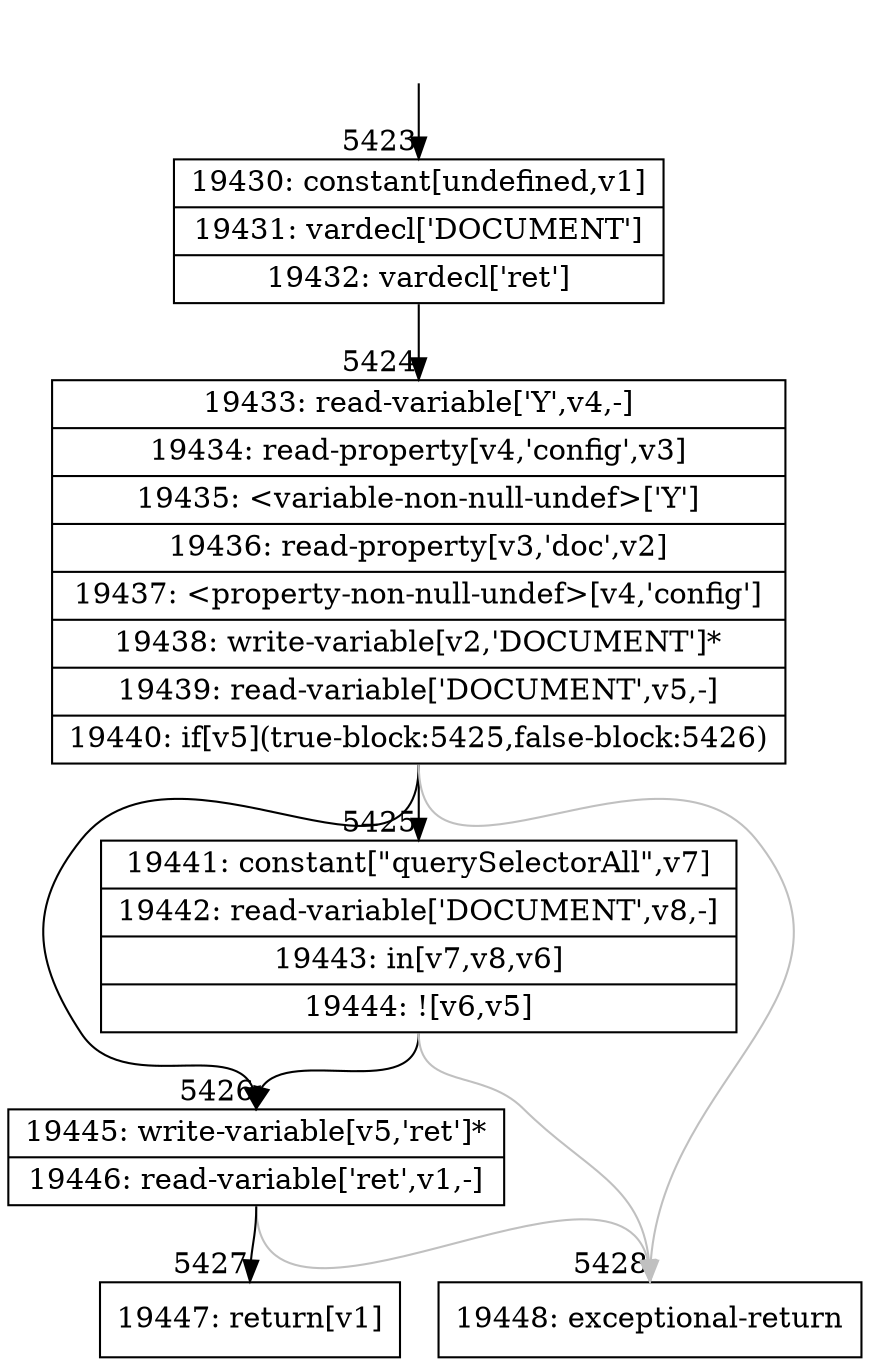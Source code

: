 digraph {
rankdir="TD"
BB_entry259[shape=none,label=""];
BB_entry259 -> BB5423 [tailport=s, headport=n, headlabel="    5423"]
BB5423 [shape=record label="{19430: constant[undefined,v1]|19431: vardecl['DOCUMENT']|19432: vardecl['ret']}" ] 
BB5423 -> BB5424 [tailport=s, headport=n, headlabel="      5424"]
BB5424 [shape=record label="{19433: read-variable['Y',v4,-]|19434: read-property[v4,'config',v3]|19435: \<variable-non-null-undef\>['Y']|19436: read-property[v3,'doc',v2]|19437: \<property-non-null-undef\>[v4,'config']|19438: write-variable[v2,'DOCUMENT']*|19439: read-variable['DOCUMENT',v5,-]|19440: if[v5](true-block:5425,false-block:5426)}" ] 
BB5424 -> BB5426 [tailport=s, headport=n, headlabel="      5426"]
BB5424 -> BB5425 [tailport=s, headport=n, headlabel="      5425"]
BB5424 -> BB5428 [tailport=s, headport=n, color=gray, headlabel="      5428"]
BB5425 [shape=record label="{19441: constant[\"querySelectorAll\",v7]|19442: read-variable['DOCUMENT',v8,-]|19443: in[v7,v8,v6]|19444: ![v6,v5]}" ] 
BB5425 -> BB5426 [tailport=s, headport=n]
BB5425 -> BB5428 [tailport=s, headport=n, color=gray]
BB5426 [shape=record label="{19445: write-variable[v5,'ret']*|19446: read-variable['ret',v1,-]}" ] 
BB5426 -> BB5427 [tailport=s, headport=n, headlabel="      5427"]
BB5426 -> BB5428 [tailport=s, headport=n, color=gray]
BB5427 [shape=record label="{19447: return[v1]}" ] 
BB5428 [shape=record label="{19448: exceptional-return}" ] 
//#$~ 10934
}
